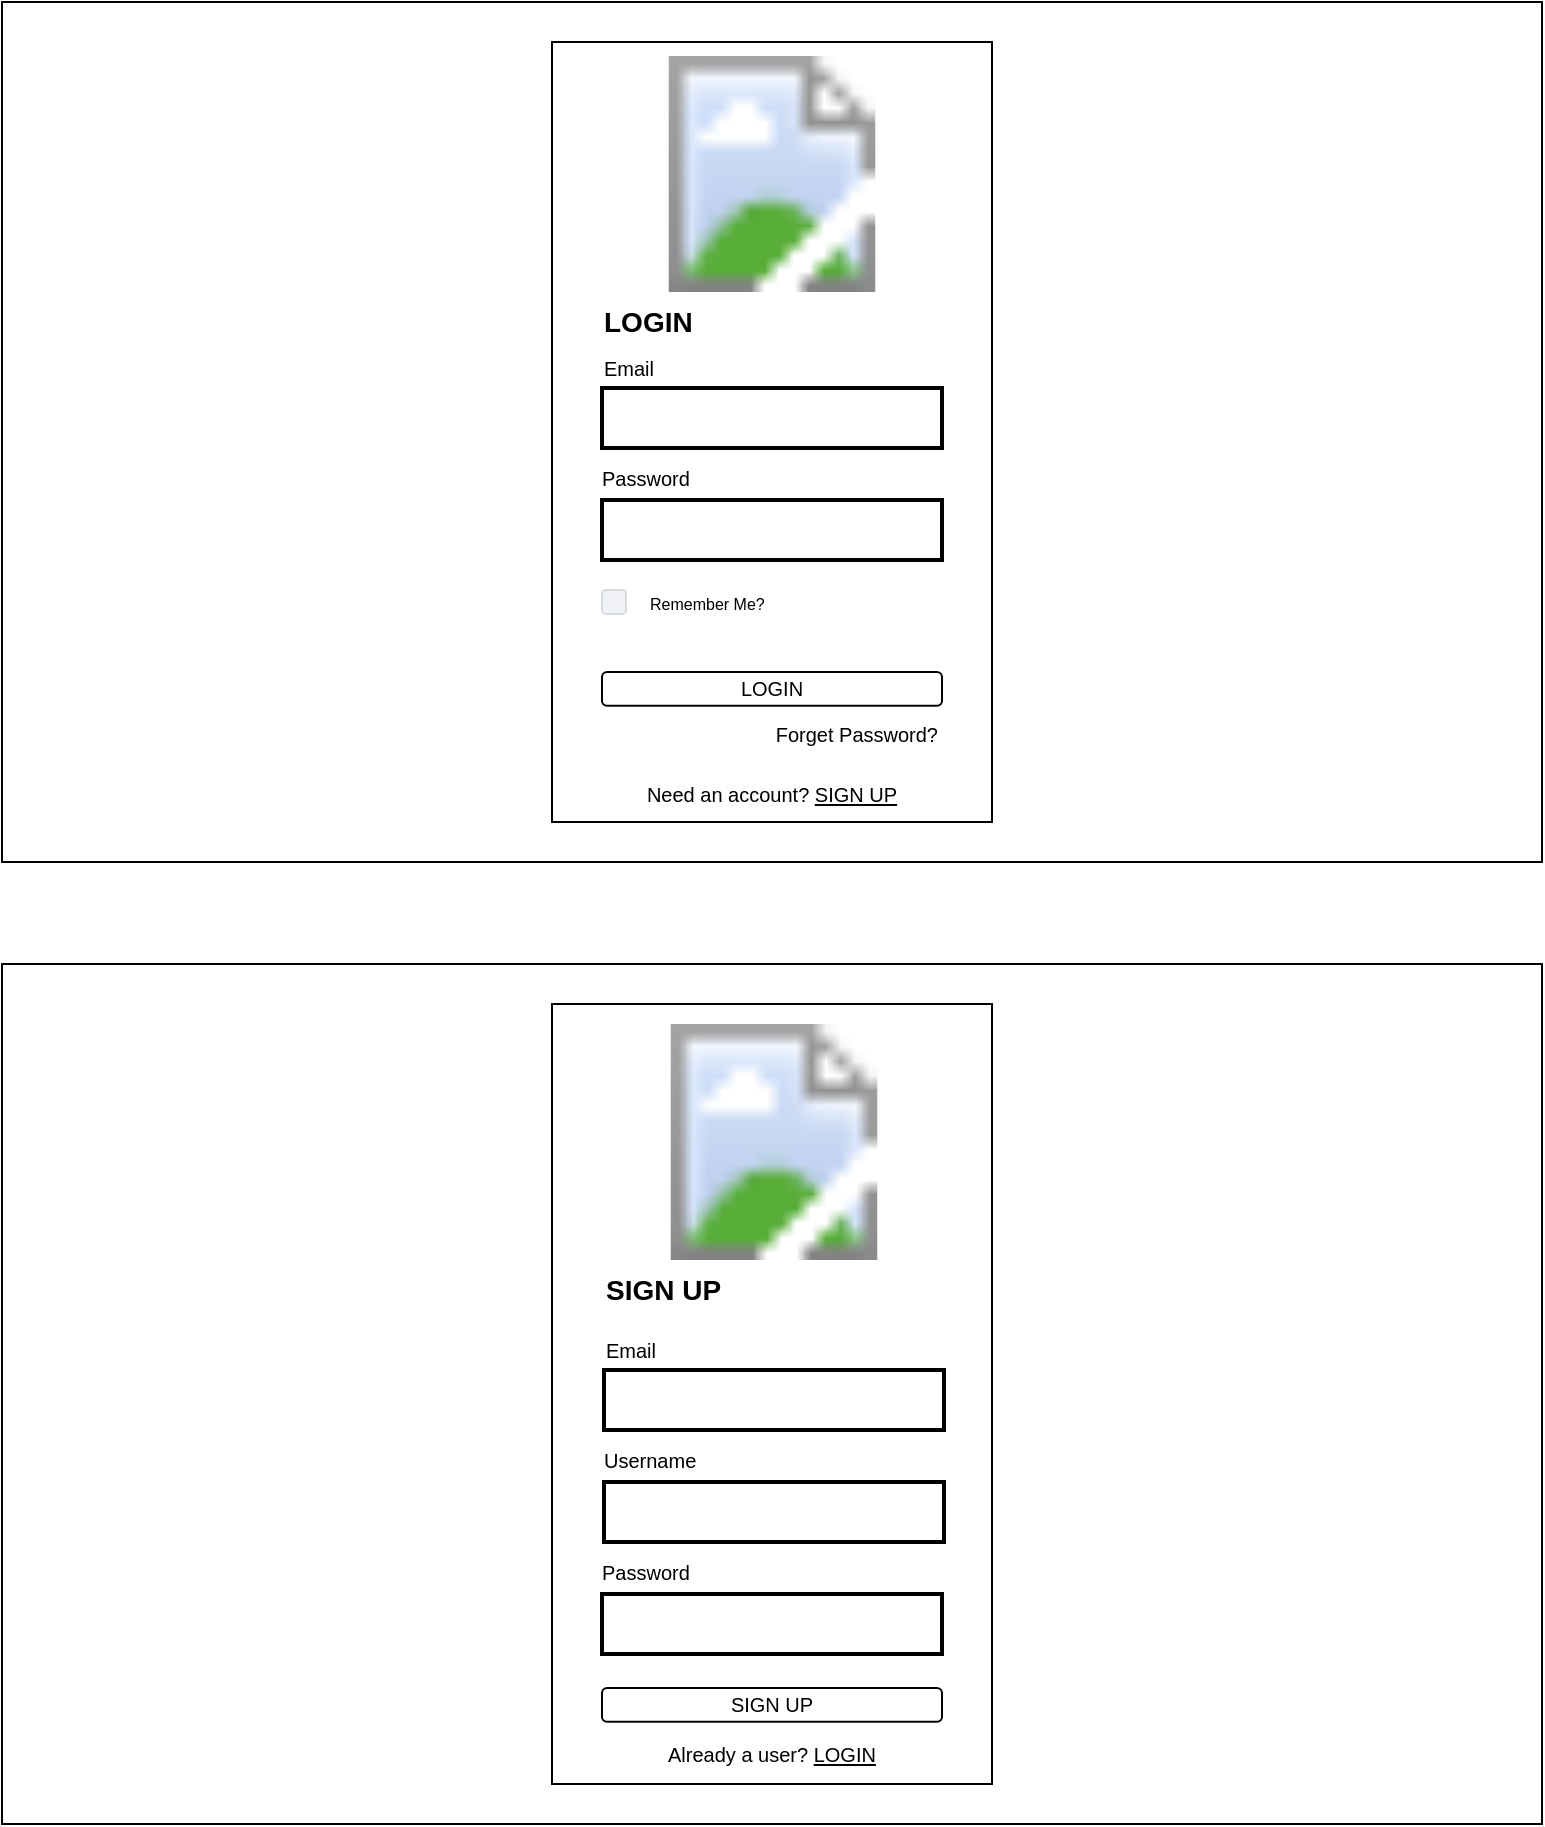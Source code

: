 <mxfile>
    <diagram id="x3dne9uRrEhlkw1rtucR" name="Page-1">
        <mxGraphModel dx="1002" dy="1595" grid="1" gridSize="10" guides="1" tooltips="1" connect="1" arrows="1" fold="1" page="1" pageScale="1" pageWidth="850" pageHeight="1100" math="0" shadow="0">
            <root>
                <mxCell id="0"/>
                <mxCell id="1" parent="0"/>
                <mxCell id="31" value="" style="rounded=0;whiteSpace=wrap;html=1;" parent="1" vertex="1">
                    <mxGeometry x="40" y="440" width="770" height="430" as="geometry"/>
                </mxCell>
                <mxCell id="32" value="" style="rounded=0;whiteSpace=wrap;html=1;fontSize=12;" parent="1" vertex="1">
                    <mxGeometry x="315" y="460" width="220" height="390" as="geometry"/>
                </mxCell>
                <mxCell id="57" value="SIGN UP" style="text;html=1;strokeColor=none;fillColor=none;align=left;verticalAlign=middle;whiteSpace=wrap;rounded=0;fontSize=14;fontStyle=1" parent="1" vertex="1">
                    <mxGeometry x="340" y="588" width="180" height="30" as="geometry"/>
                </mxCell>
                <mxCell id="2" value="" style="rounded=0;whiteSpace=wrap;html=1;" parent="1" vertex="1">
                    <mxGeometry x="40" y="-41" width="770" height="430" as="geometry"/>
                </mxCell>
                <mxCell id="21" value="" style="rounded=0;whiteSpace=wrap;html=1;fontSize=12;" parent="1" vertex="1">
                    <mxGeometry x="315" y="-21" width="220" height="390" as="geometry"/>
                </mxCell>
                <mxCell id="15" value="LOGIN" style="rounded=1;html=1;shadow=0;dashed=0;whiteSpace=wrap;fontSize=10;align=center;" parent="1" vertex="1">
                    <mxGeometry x="340" y="294" width="170" height="16.88" as="geometry"/>
                </mxCell>
                <mxCell id="22" value="&lt;font style=&quot;font-size: 8px&quot;&gt;Remember Me?&lt;/font&gt;" style="rounded=1;fillColor=#F0F2F5;strokeColor=#D8DCE3;align=left;verticalAlign=middle;fontStyle=0;fontSize=12;labelPosition=right;verticalLabelPosition=middle;spacingLeft=10;html=1;shadow=0;dashed=0" parent="1" vertex="1">
                    <mxGeometry x="340" y="253" width="12" height="12" as="geometry"/>
                </mxCell>
                <mxCell id="29" value="&lt;font style=&quot;font-size: 10px&quot;&gt;Forget Password?&lt;/font&gt;" style="text;html=1;strokeColor=none;fillColor=none;align=right;verticalAlign=middle;whiteSpace=wrap;rounded=0;fontSize=12;" parent="1" vertex="1">
                    <mxGeometry x="360" y="309.88" width="150" height="30" as="geometry"/>
                </mxCell>
                <mxCell id="30" value="&lt;font style=&quot;font-size: 10px&quot;&gt;Need an account? &lt;u&gt;SIGN UP&lt;/u&gt;&lt;/font&gt;" style="text;html=1;strokeColor=none;fillColor=none;align=center;verticalAlign=middle;whiteSpace=wrap;rounded=0;fontSize=12;" parent="1" vertex="1">
                    <mxGeometry x="350" y="339.88" width="150" height="30" as="geometry"/>
                </mxCell>
                <mxCell id="35" value="SIGN UP" style="rounded=1;html=1;shadow=0;dashed=0;whiteSpace=wrap;fontSize=10;align=center;" parent="1" vertex="1">
                    <mxGeometry x="340" y="802" width="170" height="16.88" as="geometry"/>
                </mxCell>
                <mxCell id="42" value="&lt;font style=&quot;font-size: 10px&quot;&gt;Already a user? &lt;u&gt;LOGIN&lt;/u&gt;&lt;/font&gt;" style="text;html=1;strokeColor=none;fillColor=none;align=center;verticalAlign=middle;whiteSpace=wrap;rounded=0;fontSize=12;" parent="1" vertex="1">
                    <mxGeometry x="350" y="820" width="150" height="30" as="geometry"/>
                </mxCell>
                <mxCell id="43" value="" style="html=1;strokeWidth=2;shape=manualInput;whiteSpace=wrap;rounded=1;size=0;arcSize=0;" parent="1" vertex="1">
                    <mxGeometry x="340" y="152" width="170" height="30" as="geometry"/>
                </mxCell>
                <mxCell id="44" value="" style="html=1;strokeWidth=2;shape=manualInput;whiteSpace=wrap;rounded=1;size=0;arcSize=0;" parent="1" vertex="1">
                    <mxGeometry x="340" y="208" width="170" height="30" as="geometry"/>
                </mxCell>
                <mxCell id="45" value="&lt;font style=&quot;font-size: 14px;&quot;&gt;LOGIN&lt;/font&gt;" style="text;html=1;strokeColor=none;fillColor=none;align=left;verticalAlign=middle;whiteSpace=wrap;rounded=0;fontSize=14;fontStyle=1" parent="1" vertex="1">
                    <mxGeometry x="339" y="104" width="60" height="30" as="geometry"/>
                </mxCell>
                <mxCell id="46" value="&lt;font style=&quot;font-size: 10px&quot;&gt;Email&lt;/font&gt;" style="text;html=1;strokeColor=none;fillColor=none;align=left;verticalAlign=middle;whiteSpace=wrap;rounded=0;fontSize=12;" parent="1" vertex="1">
                    <mxGeometry x="339" y="127" width="111" height="30" as="geometry"/>
                </mxCell>
                <mxCell id="47" value="&lt;font style=&quot;font-size: 10px&quot;&gt;Password&lt;/font&gt;" style="text;html=1;strokeColor=none;fillColor=none;align=left;verticalAlign=middle;whiteSpace=wrap;rounded=0;fontSize=12;" parent="1" vertex="1">
                    <mxGeometry x="338" y="182" width="61" height="30" as="geometry"/>
                </mxCell>
                <mxCell id="48" value="" style="shape=image;html=1;verticalLabelPosition=bottom;verticalAlign=top;imageAspect=1;aspect=fixed;image=https://cdn.discordapp.com/attachments/910885868733087747/1066040074367672370/Are_you_smarter_than_an_AI.png;fontSize=10;" parent="1" vertex="1">
                    <mxGeometry x="366" y="-14" width="118" height="118" as="geometry"/>
                </mxCell>
                <mxCell id="55" value="" style="html=1;strokeWidth=2;shape=manualInput;whiteSpace=wrap;rounded=1;size=0;arcSize=0;" parent="1" vertex="1">
                    <mxGeometry x="341" y="643" width="170" height="30" as="geometry"/>
                </mxCell>
                <mxCell id="56" value="" style="html=1;strokeWidth=2;shape=manualInput;whiteSpace=wrap;rounded=1;size=0;arcSize=0;" parent="1" vertex="1">
                    <mxGeometry x="341" y="699" width="170" height="30" as="geometry"/>
                </mxCell>
                <mxCell id="58" value="&lt;font style=&quot;font-size: 10px&quot;&gt;Email&lt;/font&gt;" style="text;html=1;strokeColor=none;fillColor=none;align=left;verticalAlign=middle;whiteSpace=wrap;rounded=0;fontSize=12;" parent="1" vertex="1">
                    <mxGeometry x="340" y="618" width="111" height="30" as="geometry"/>
                </mxCell>
                <mxCell id="59" value="&lt;font style=&quot;font-size: 10px&quot;&gt;Username&lt;/font&gt;" style="text;html=1;strokeColor=none;fillColor=none;align=left;verticalAlign=middle;whiteSpace=wrap;rounded=0;fontSize=12;" parent="1" vertex="1">
                    <mxGeometry x="339" y="673" width="61" height="30" as="geometry"/>
                </mxCell>
                <mxCell id="60" value="" style="shape=image;html=1;verticalLabelPosition=bottom;verticalAlign=top;imageAspect=1;aspect=fixed;image=https://cdn.discordapp.com/attachments/910885868733087747/1066040074367672370/Are_you_smarter_than_an_AI.png;fontSize=10;" parent="1" vertex="1">
                    <mxGeometry x="367" y="470" width="118" height="118" as="geometry"/>
                </mxCell>
                <mxCell id="61" value="" style="html=1;strokeWidth=2;shape=manualInput;whiteSpace=wrap;rounded=1;size=0;arcSize=0;" parent="1" vertex="1">
                    <mxGeometry x="340" y="755" width="170" height="30" as="geometry"/>
                </mxCell>
                <mxCell id="62" value="&lt;font style=&quot;font-size: 10px&quot;&gt;Password&lt;/font&gt;" style="text;html=1;strokeColor=none;fillColor=none;align=left;verticalAlign=middle;whiteSpace=wrap;rounded=0;fontSize=12;" parent="1" vertex="1">
                    <mxGeometry x="338" y="729" width="61" height="30" as="geometry"/>
                </mxCell>
            </root>
        </mxGraphModel>
    </diagram>
</mxfile>
